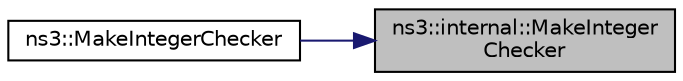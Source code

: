 digraph "ns3::internal::MakeIntegerChecker"
{
 // LATEX_PDF_SIZE
  edge [fontname="Helvetica",fontsize="10",labelfontname="Helvetica",labelfontsize="10"];
  node [fontname="Helvetica",fontsize="10",shape=record];
  rankdir="RL";
  Node1 [label="ns3::internal::MakeInteger\lChecker",height=0.2,width=0.4,color="black", fillcolor="grey75", style="filled", fontcolor="black",tooltip="Make an Integer attribute checker with embedded numeric type name."];
  Node1 -> Node2 [dir="back",color="midnightblue",fontsize="10",style="solid",fontname="Helvetica"];
  Node2 [label="ns3::MakeIntegerChecker",height=0.2,width=0.4,color="black", fillcolor="white", style="filled",URL="$namespacens3.html#a19dd6bea43b08100bd10822b14fe0af9",tooltip="Make a checker with a minimum and a maximum value."];
}
